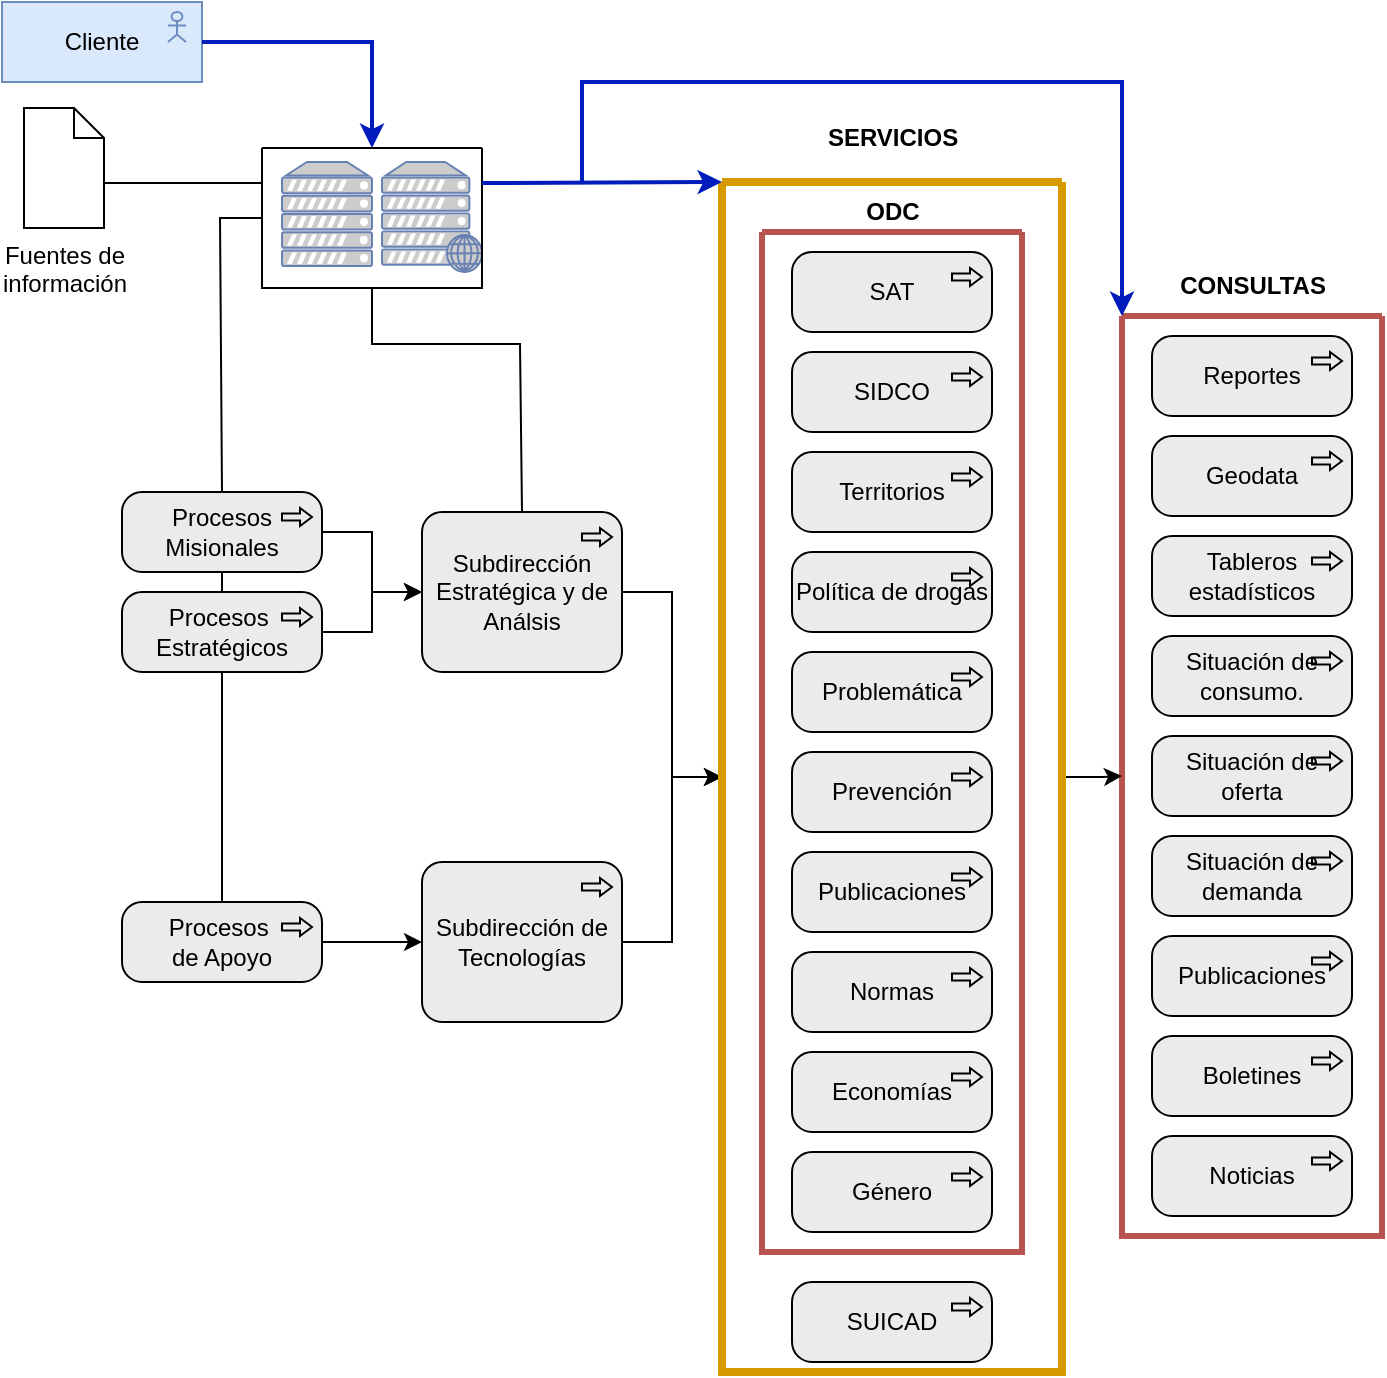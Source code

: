 <mxfile version="23.1.5" type="github">
  <diagram name="Página-1" id="VrKtjzyoH0sXUInCoxMI">
    <mxGraphModel dx="1600" dy="851" grid="1" gridSize="10" guides="1" tooltips="1" connect="1" arrows="1" fold="1" page="1" pageScale="1" pageWidth="827" pageHeight="1169" math="0" shadow="0">
      <root>
        <mxCell id="0" />
        <mxCell id="1" parent="0" />
        <mxCell id="Mf0Z_KPj0YzDMrCFD7Ed-42" value="" style="swimlane;startSize=0;fillColor=#f8cecc;strokeColor=#b85450;strokeWidth=3;" vertex="1" parent="1">
          <mxGeometry x="570" y="357" width="130" height="460" as="geometry" />
        </mxCell>
        <mxCell id="Mf0Z_KPj0YzDMrCFD7Ed-43" value="Reportes" style="html=1;outlineConnect=0;whiteSpace=wrap;fillColor=#EBEBEB;shape=mxgraph.archimate3.application;appType=proc;archiType=rounded;" vertex="1" parent="Mf0Z_KPj0YzDMrCFD7Ed-42">
          <mxGeometry x="15" y="10" width="100" height="40" as="geometry" />
        </mxCell>
        <mxCell id="Mf0Z_KPj0YzDMrCFD7Ed-44" value="Geodata" style="html=1;outlineConnect=0;whiteSpace=wrap;fillColor=#EBEBEB;shape=mxgraph.archimate3.application;appType=proc;archiType=rounded;" vertex="1" parent="Mf0Z_KPj0YzDMrCFD7Ed-42">
          <mxGeometry x="15" y="60" width="100" height="40" as="geometry" />
        </mxCell>
        <mxCell id="Mf0Z_KPj0YzDMrCFD7Ed-45" value="Tableros estadísticos" style="html=1;outlineConnect=0;whiteSpace=wrap;fillColor=#EBEBEB;shape=mxgraph.archimate3.application;appType=proc;archiType=rounded;" vertex="1" parent="Mf0Z_KPj0YzDMrCFD7Ed-42">
          <mxGeometry x="15" y="110" width="100" height="40" as="geometry" />
        </mxCell>
        <mxCell id="Mf0Z_KPj0YzDMrCFD7Ed-46" value="Situación de consumo." style="html=1;outlineConnect=0;whiteSpace=wrap;fillColor=#EBEBEB;shape=mxgraph.archimate3.application;appType=proc;archiType=rounded;" vertex="1" parent="Mf0Z_KPj0YzDMrCFD7Ed-42">
          <mxGeometry x="15" y="160" width="100" height="40" as="geometry" />
        </mxCell>
        <mxCell id="Mf0Z_KPj0YzDMrCFD7Ed-47" value="Situación de oferta" style="html=1;outlineConnect=0;whiteSpace=wrap;fillColor=#EBEBEB;shape=mxgraph.archimate3.application;appType=proc;archiType=rounded;" vertex="1" parent="Mf0Z_KPj0YzDMrCFD7Ed-42">
          <mxGeometry x="15" y="210" width="100" height="40" as="geometry" />
        </mxCell>
        <mxCell id="Mf0Z_KPj0YzDMrCFD7Ed-48" value="Situación de demanda" style="html=1;outlineConnect=0;whiteSpace=wrap;fillColor=#EBEBEB;shape=mxgraph.archimate3.application;appType=proc;archiType=rounded;" vertex="1" parent="Mf0Z_KPj0YzDMrCFD7Ed-42">
          <mxGeometry x="15" y="260" width="100" height="40" as="geometry" />
        </mxCell>
        <mxCell id="Mf0Z_KPj0YzDMrCFD7Ed-49" value="Publicaciones" style="html=1;outlineConnect=0;whiteSpace=wrap;fillColor=#EBEBEB;shape=mxgraph.archimate3.application;appType=proc;archiType=rounded;" vertex="1" parent="Mf0Z_KPj0YzDMrCFD7Ed-42">
          <mxGeometry x="15" y="310" width="100" height="40" as="geometry" />
        </mxCell>
        <mxCell id="Mf0Z_KPj0YzDMrCFD7Ed-50" value="Boletines" style="html=1;outlineConnect=0;whiteSpace=wrap;fillColor=#EBEBEB;shape=mxgraph.archimate3.application;appType=proc;archiType=rounded;" vertex="1" parent="Mf0Z_KPj0YzDMrCFD7Ed-42">
          <mxGeometry x="15" y="360" width="100" height="40" as="geometry" />
        </mxCell>
        <mxCell id="Mf0Z_KPj0YzDMrCFD7Ed-51" value="Noticias" style="html=1;outlineConnect=0;whiteSpace=wrap;fillColor=#EBEBEB;shape=mxgraph.archimate3.application;appType=proc;archiType=rounded;" vertex="1" parent="Mf0Z_KPj0YzDMrCFD7Ed-42">
          <mxGeometry x="15" y="410" width="100" height="40" as="geometry" />
        </mxCell>
        <mxCell id="Mf0Z_KPj0YzDMrCFD7Ed-57" value="" style="edgeStyle=orthogonalEdgeStyle;rounded=0;orthogonalLoop=1;jettySize=auto;html=1;" edge="1" parent="1" source="Mf0Z_KPj0YzDMrCFD7Ed-53" target="Mf0Z_KPj0YzDMrCFD7Ed-56">
          <mxGeometry relative="1" as="geometry" />
        </mxCell>
        <mxCell id="Mf0Z_KPj0YzDMrCFD7Ed-53" value="Procesos Misionales" style="html=1;outlineConnect=0;whiteSpace=wrap;fillColor=#EBEBEB;shape=mxgraph.archimate3.application;appType=proc;archiType=rounded;" vertex="1" parent="1">
          <mxGeometry x="70" y="445" width="100" height="40" as="geometry" />
        </mxCell>
        <mxCell id="Mf0Z_KPj0YzDMrCFD7Ed-58" value="" style="edgeStyle=orthogonalEdgeStyle;rounded=0;orthogonalLoop=1;jettySize=auto;html=1;" edge="1" parent="1" source="Mf0Z_KPj0YzDMrCFD7Ed-54" target="Mf0Z_KPj0YzDMrCFD7Ed-56">
          <mxGeometry relative="1" as="geometry" />
        </mxCell>
        <mxCell id="Mf0Z_KPj0YzDMrCFD7Ed-54" value="Procesos&amp;nbsp;&lt;br&gt;Estratégicos" style="html=1;outlineConnect=0;whiteSpace=wrap;fillColor=#EBEBEB;shape=mxgraph.archimate3.application;appType=proc;archiType=rounded;" vertex="1" parent="1">
          <mxGeometry x="70" y="495" width="100" height="40" as="geometry" />
        </mxCell>
        <mxCell id="Mf0Z_KPj0YzDMrCFD7Ed-60" value="" style="edgeStyle=orthogonalEdgeStyle;rounded=0;orthogonalLoop=1;jettySize=auto;html=1;" edge="1" parent="1" source="Mf0Z_KPj0YzDMrCFD7Ed-55" target="Mf0Z_KPj0YzDMrCFD7Ed-59">
          <mxGeometry relative="1" as="geometry" />
        </mxCell>
        <mxCell id="Mf0Z_KPj0YzDMrCFD7Ed-55" value="Procesos&amp;nbsp;&lt;br&gt;de Apoyo" style="html=1;outlineConnect=0;whiteSpace=wrap;fillColor=#EBEBEB;shape=mxgraph.archimate3.application;appType=proc;archiType=rounded;" vertex="1" parent="1">
          <mxGeometry x="70" y="650" width="100" height="40" as="geometry" />
        </mxCell>
        <mxCell id="Mf0Z_KPj0YzDMrCFD7Ed-66" value="" style="edgeStyle=orthogonalEdgeStyle;rounded=0;orthogonalLoop=1;jettySize=auto;html=1;entryX=0;entryY=0.5;entryDx=0;entryDy=0;" edge="1" parent="1" source="Mf0Z_KPj0YzDMrCFD7Ed-56" target="Mf0Z_KPj0YzDMrCFD7Ed-65">
          <mxGeometry relative="1" as="geometry" />
        </mxCell>
        <mxCell id="Mf0Z_KPj0YzDMrCFD7Ed-56" value="Subdirección Estratégica y de Análsis" style="html=1;outlineConnect=0;whiteSpace=wrap;fillColor=#EBEBEB;shape=mxgraph.archimate3.application;appType=proc;archiType=rounded;" vertex="1" parent="1">
          <mxGeometry x="220" y="455" width="100" height="80" as="geometry" />
        </mxCell>
        <mxCell id="Mf0Z_KPj0YzDMrCFD7Ed-67" value="" style="edgeStyle=orthogonalEdgeStyle;rounded=0;orthogonalLoop=1;jettySize=auto;html=1;entryX=0;entryY=0.5;entryDx=0;entryDy=0;" edge="1" parent="1" source="Mf0Z_KPj0YzDMrCFD7Ed-59" target="Mf0Z_KPj0YzDMrCFD7Ed-65">
          <mxGeometry relative="1" as="geometry" />
        </mxCell>
        <mxCell id="Mf0Z_KPj0YzDMrCFD7Ed-59" value="Subdirección de Tecnologías" style="html=1;outlineConnect=0;whiteSpace=wrap;fillColor=#EBEBEB;shape=mxgraph.archimate3.application;appType=proc;archiType=rounded;" vertex="1" parent="1">
          <mxGeometry x="220" y="630" width="100" height="80" as="geometry" />
        </mxCell>
        <mxCell id="Mf0Z_KPj0YzDMrCFD7Ed-86" value="" style="edgeStyle=orthogonalEdgeStyle;rounded=0;orthogonalLoop=1;jettySize=auto;html=1;entryX=0;entryY=0.5;entryDx=0;entryDy=0;" edge="1" parent="1" source="Mf0Z_KPj0YzDMrCFD7Ed-65" target="Mf0Z_KPj0YzDMrCFD7Ed-42">
          <mxGeometry relative="1" as="geometry" />
        </mxCell>
        <mxCell id="Mf0Z_KPj0YzDMrCFD7Ed-65" value="" style="swimlane;startSize=0;fillColor=#ffe6cc;strokeColor=#d79b00;strokeWidth=4;" vertex="1" parent="1">
          <mxGeometry x="370" y="290" width="170" height="595" as="geometry" />
        </mxCell>
        <mxCell id="Mf0Z_KPj0YzDMrCFD7Ed-14" value="" style="swimlane;startSize=0;fillColor=#f8cecc;strokeColor=#b85450;strokeWidth=3;" vertex="1" parent="Mf0Z_KPj0YzDMrCFD7Ed-65">
          <mxGeometry x="20" y="25" width="130" height="510" as="geometry" />
        </mxCell>
        <mxCell id="Mf0Z_KPj0YzDMrCFD7Ed-15" value="SAT" style="html=1;outlineConnect=0;whiteSpace=wrap;fillColor=#EBEBEB;shape=mxgraph.archimate3.application;appType=proc;archiType=rounded;" vertex="1" parent="Mf0Z_KPj0YzDMrCFD7Ed-14">
          <mxGeometry x="15" y="10" width="100" height="40" as="geometry" />
        </mxCell>
        <mxCell id="Mf0Z_KPj0YzDMrCFD7Ed-16" value="SIDCO" style="html=1;outlineConnect=0;whiteSpace=wrap;fillColor=#EBEBEB;shape=mxgraph.archimate3.application;appType=proc;archiType=rounded;" vertex="1" parent="Mf0Z_KPj0YzDMrCFD7Ed-14">
          <mxGeometry x="15" y="60" width="100" height="40" as="geometry" />
        </mxCell>
        <mxCell id="Mf0Z_KPj0YzDMrCFD7Ed-17" value="Territorios" style="html=1;outlineConnect=0;whiteSpace=wrap;fillColor=#EBEBEB;shape=mxgraph.archimate3.application;appType=proc;archiType=rounded;" vertex="1" parent="Mf0Z_KPj0YzDMrCFD7Ed-14">
          <mxGeometry x="15" y="110" width="100" height="40" as="geometry" />
        </mxCell>
        <mxCell id="Mf0Z_KPj0YzDMrCFD7Ed-18" value="Política de drogas" style="html=1;outlineConnect=0;whiteSpace=wrap;fillColor=#EBEBEB;shape=mxgraph.archimate3.application;appType=proc;archiType=rounded;" vertex="1" parent="Mf0Z_KPj0YzDMrCFD7Ed-14">
          <mxGeometry x="15" y="160" width="100" height="40" as="geometry" />
        </mxCell>
        <mxCell id="Mf0Z_KPj0YzDMrCFD7Ed-19" value="Problemática" style="html=1;outlineConnect=0;whiteSpace=wrap;fillColor=#EBEBEB;shape=mxgraph.archimate3.application;appType=proc;archiType=rounded;" vertex="1" parent="Mf0Z_KPj0YzDMrCFD7Ed-14">
          <mxGeometry x="15" y="210" width="100" height="40" as="geometry" />
        </mxCell>
        <mxCell id="Mf0Z_KPj0YzDMrCFD7Ed-20" value="Prevención" style="html=1;outlineConnect=0;whiteSpace=wrap;fillColor=#EBEBEB;shape=mxgraph.archimate3.application;appType=proc;archiType=rounded;" vertex="1" parent="Mf0Z_KPj0YzDMrCFD7Ed-14">
          <mxGeometry x="15" y="260" width="100" height="40" as="geometry" />
        </mxCell>
        <mxCell id="Mf0Z_KPj0YzDMrCFD7Ed-21" value="Publicaciones" style="html=1;outlineConnect=0;whiteSpace=wrap;fillColor=#EBEBEB;shape=mxgraph.archimate3.application;appType=proc;archiType=rounded;" vertex="1" parent="Mf0Z_KPj0YzDMrCFD7Ed-14">
          <mxGeometry x="15" y="310" width="100" height="40" as="geometry" />
        </mxCell>
        <mxCell id="Mf0Z_KPj0YzDMrCFD7Ed-25" value="Normas" style="html=1;outlineConnect=0;whiteSpace=wrap;fillColor=#EBEBEB;shape=mxgraph.archimate3.application;appType=proc;archiType=rounded;" vertex="1" parent="Mf0Z_KPj0YzDMrCFD7Ed-14">
          <mxGeometry x="15" y="360" width="100" height="40" as="geometry" />
        </mxCell>
        <mxCell id="Mf0Z_KPj0YzDMrCFD7Ed-26" value="Economías" style="html=1;outlineConnect=0;whiteSpace=wrap;fillColor=#EBEBEB;shape=mxgraph.archimate3.application;appType=proc;archiType=rounded;" vertex="1" parent="Mf0Z_KPj0YzDMrCFD7Ed-14">
          <mxGeometry x="15" y="410" width="100" height="40" as="geometry" />
        </mxCell>
        <mxCell id="Mf0Z_KPj0YzDMrCFD7Ed-27" value="Género" style="html=1;outlineConnect=0;whiteSpace=wrap;fillColor=#EBEBEB;shape=mxgraph.archimate3.application;appType=proc;archiType=rounded;" vertex="1" parent="Mf0Z_KPj0YzDMrCFD7Ed-14">
          <mxGeometry x="15" y="460" width="100" height="40" as="geometry" />
        </mxCell>
        <mxCell id="Mf0Z_KPj0YzDMrCFD7Ed-22" value="&lt;b&gt;ODC&lt;/b&gt;" style="text;html=1;align=center;verticalAlign=middle;resizable=0;points=[];autosize=1;strokeColor=none;fillColor=none;" vertex="1" parent="Mf0Z_KPj0YzDMrCFD7Ed-65">
          <mxGeometry x="60" width="50" height="30" as="geometry" />
        </mxCell>
        <mxCell id="Mf0Z_KPj0YzDMrCFD7Ed-28" value="SUICAD" style="html=1;outlineConnect=0;whiteSpace=wrap;fillColor=#EBEBEB;shape=mxgraph.archimate3.application;appType=proc;archiType=rounded;" vertex="1" parent="Mf0Z_KPj0YzDMrCFD7Ed-65">
          <mxGeometry x="35" y="550" width="100" height="40" as="geometry" />
        </mxCell>
        <mxCell id="Mf0Z_KPj0YzDMrCFD7Ed-68" value="&lt;b&gt;SERVICIOS&lt;/b&gt;" style="text;html=1;align=center;verticalAlign=middle;resizable=0;points=[];autosize=1;strokeColor=none;fillColor=none;" vertex="1" parent="1">
          <mxGeometry x="410" y="253" width="90" height="30" as="geometry" />
        </mxCell>
        <mxCell id="Mf0Z_KPj0YzDMrCFD7Ed-69" value="&lt;b&gt;CONSULTAS&lt;/b&gt;" style="text;html=1;align=center;verticalAlign=middle;resizable=0;points=[];autosize=1;strokeColor=none;fillColor=none;" vertex="1" parent="1">
          <mxGeometry x="585" y="327" width="100" height="30" as="geometry" />
        </mxCell>
        <mxCell id="Mf0Z_KPj0YzDMrCFD7Ed-71" value="" style="endArrow=none;html=1;rounded=0;entryX=0;entryY=0.5;entryDx=0;entryDy=0;exitX=0.5;exitY=0;exitDx=0;exitDy=0;exitPerimeter=0;" edge="1" parent="1" source="Mf0Z_KPj0YzDMrCFD7Ed-53" target="Mf0Z_KPj0YzDMrCFD7Ed-77">
          <mxGeometry width="50" height="50" relative="1" as="geometry">
            <mxPoint x="380" y="360" as="sourcePoint" />
            <mxPoint x="138.4" y="302" as="targetPoint" />
            <Array as="points">
              <mxPoint x="119" y="308" />
            </Array>
          </mxGeometry>
        </mxCell>
        <mxCell id="Mf0Z_KPj0YzDMrCFD7Ed-72" value="" style="endArrow=none;html=1;rounded=0;entryX=0.5;entryY=1;entryDx=0;entryDy=0;entryPerimeter=0;exitX=0.5;exitY=0;exitDx=0;exitDy=0;exitPerimeter=0;" edge="1" parent="1" source="Mf0Z_KPj0YzDMrCFD7Ed-54" target="Mf0Z_KPj0YzDMrCFD7Ed-53">
          <mxGeometry width="50" height="50" relative="1" as="geometry">
            <mxPoint x="180" y="570" as="sourcePoint" />
            <mxPoint x="230" y="520" as="targetPoint" />
          </mxGeometry>
        </mxCell>
        <mxCell id="Mf0Z_KPj0YzDMrCFD7Ed-73" value="" style="endArrow=none;html=1;rounded=0;entryX=0.5;entryY=1;entryDx=0;entryDy=0;entryPerimeter=0;" edge="1" parent="1" source="Mf0Z_KPj0YzDMrCFD7Ed-55" target="Mf0Z_KPj0YzDMrCFD7Ed-54">
          <mxGeometry width="50" height="50" relative="1" as="geometry">
            <mxPoint x="180" y="570" as="sourcePoint" />
            <mxPoint x="230" y="520" as="targetPoint" />
          </mxGeometry>
        </mxCell>
        <mxCell id="Mf0Z_KPj0YzDMrCFD7Ed-74" value="" style="endArrow=none;html=1;rounded=0;exitX=0.5;exitY=0;exitDx=0;exitDy=0;exitPerimeter=0;entryX=0.5;entryY=1;entryDx=0;entryDy=0;" edge="1" parent="1" source="Mf0Z_KPj0YzDMrCFD7Ed-56" target="Mf0Z_KPj0YzDMrCFD7Ed-77">
          <mxGeometry width="50" height="50" relative="1" as="geometry">
            <mxPoint x="330" y="570" as="sourcePoint" />
            <mxPoint x="280" y="310" as="targetPoint" />
            <Array as="points">
              <mxPoint x="269" y="371" />
              <mxPoint x="195" y="371" />
            </Array>
          </mxGeometry>
        </mxCell>
        <mxCell id="Mf0Z_KPj0YzDMrCFD7Ed-75" value="" style="fontColor=#0066CC;verticalAlign=top;verticalLabelPosition=bottom;labelPosition=center;align=center;html=1;outlineConnect=0;fillColor=#CCCCCC;strokeColor=#6881B3;gradientColor=none;gradientDirection=north;strokeWidth=2;shape=mxgraph.networks.server;" vertex="1" parent="1">
          <mxGeometry x="150" y="280" width="45" height="52" as="geometry" />
        </mxCell>
        <mxCell id="Mf0Z_KPj0YzDMrCFD7Ed-76" value="" style="fontColor=#0066CC;verticalAlign=top;verticalLabelPosition=bottom;labelPosition=center;align=center;html=1;outlineConnect=0;fillColor=#CCCCCC;strokeColor=#6881B3;gradientColor=none;gradientDirection=north;strokeWidth=2;shape=mxgraph.networks.web_server;" vertex="1" parent="1">
          <mxGeometry x="200" y="280" width="50" height="55" as="geometry" />
        </mxCell>
        <mxCell id="Mf0Z_KPj0YzDMrCFD7Ed-77" value="" style="swimlane;startSize=0;" vertex="1" parent="1">
          <mxGeometry x="140" y="273" width="110" height="70" as="geometry" />
        </mxCell>
        <mxCell id="Mf0Z_KPj0YzDMrCFD7Ed-78" value="Fuentes de &lt;br&gt;información" style="shape=mxgraph.bpmn.data;labelPosition=center;verticalLabelPosition=bottom;align=center;verticalAlign=top;size=15;html=1;" vertex="1" parent="1">
          <mxGeometry x="21" y="253" width="40" height="60" as="geometry" />
        </mxCell>
        <mxCell id="Mf0Z_KPj0YzDMrCFD7Ed-81" value="Cliente" style="html=1;outlineConnect=0;whiteSpace=wrap;fillColor=#dae8fc;shape=mxgraph.archimate.application;appType=actor;strokeColor=#6c8ebf;" vertex="1" parent="1">
          <mxGeometry x="10" y="200" width="100" height="40" as="geometry" />
        </mxCell>
        <mxCell id="Mf0Z_KPj0YzDMrCFD7Ed-82" value="" style="endArrow=classic;html=1;rounded=0;exitX=1;exitY=0.5;exitDx=0;exitDy=0;exitPerimeter=0;entryX=0.5;entryY=0;entryDx=0;entryDy=0;fillColor=#0050ef;strokeColor=#001DBC;strokeWidth=2;" edge="1" parent="1" source="Mf0Z_KPj0YzDMrCFD7Ed-81" target="Mf0Z_KPj0YzDMrCFD7Ed-77">
          <mxGeometry width="50" height="50" relative="1" as="geometry">
            <mxPoint x="250" y="310" as="sourcePoint" />
            <mxPoint x="300" y="260" as="targetPoint" />
            <Array as="points">
              <mxPoint x="195" y="220" />
            </Array>
          </mxGeometry>
        </mxCell>
        <mxCell id="Mf0Z_KPj0YzDMrCFD7Ed-83" value="" style="endArrow=classic;html=1;rounded=0;exitX=1;exitY=0.25;exitDx=0;exitDy=0;entryX=0;entryY=0;entryDx=0;entryDy=0;fillColor=#0050ef;strokeColor=#001DBC;strokeWidth=2;" edge="1" parent="1" source="Mf0Z_KPj0YzDMrCFD7Ed-77" target="Mf0Z_KPj0YzDMrCFD7Ed-65">
          <mxGeometry width="50" height="50" relative="1" as="geometry">
            <mxPoint x="310" y="260" as="sourcePoint" />
            <mxPoint x="360" y="210" as="targetPoint" />
          </mxGeometry>
        </mxCell>
        <mxCell id="Mf0Z_KPj0YzDMrCFD7Ed-84" value="" style="endArrow=classic;html=1;rounded=0;entryX=0;entryY=0;entryDx=0;entryDy=0;fillColor=#0050ef;strokeColor=#001DBC;strokeWidth=2;" edge="1" parent="1" target="Mf0Z_KPj0YzDMrCFD7Ed-42">
          <mxGeometry width="50" height="50" relative="1" as="geometry">
            <mxPoint x="300" y="290" as="sourcePoint" />
            <mxPoint x="430" y="260" as="targetPoint" />
            <Array as="points">
              <mxPoint x="300" y="240" />
              <mxPoint x="570" y="240" />
            </Array>
          </mxGeometry>
        </mxCell>
        <mxCell id="Mf0Z_KPj0YzDMrCFD7Ed-85" value="" style="endArrow=none;html=1;rounded=0;exitX=0;exitY=0;exitDx=40;exitDy=37.5;exitPerimeter=0;entryX=0;entryY=0.25;entryDx=0;entryDy=0;" edge="1" parent="1" source="Mf0Z_KPj0YzDMrCFD7Ed-78" target="Mf0Z_KPj0YzDMrCFD7Ed-77">
          <mxGeometry width="50" height="50" relative="1" as="geometry">
            <mxPoint x="210" y="350" as="sourcePoint" />
            <mxPoint x="260" y="300" as="targetPoint" />
          </mxGeometry>
        </mxCell>
      </root>
    </mxGraphModel>
  </diagram>
</mxfile>
